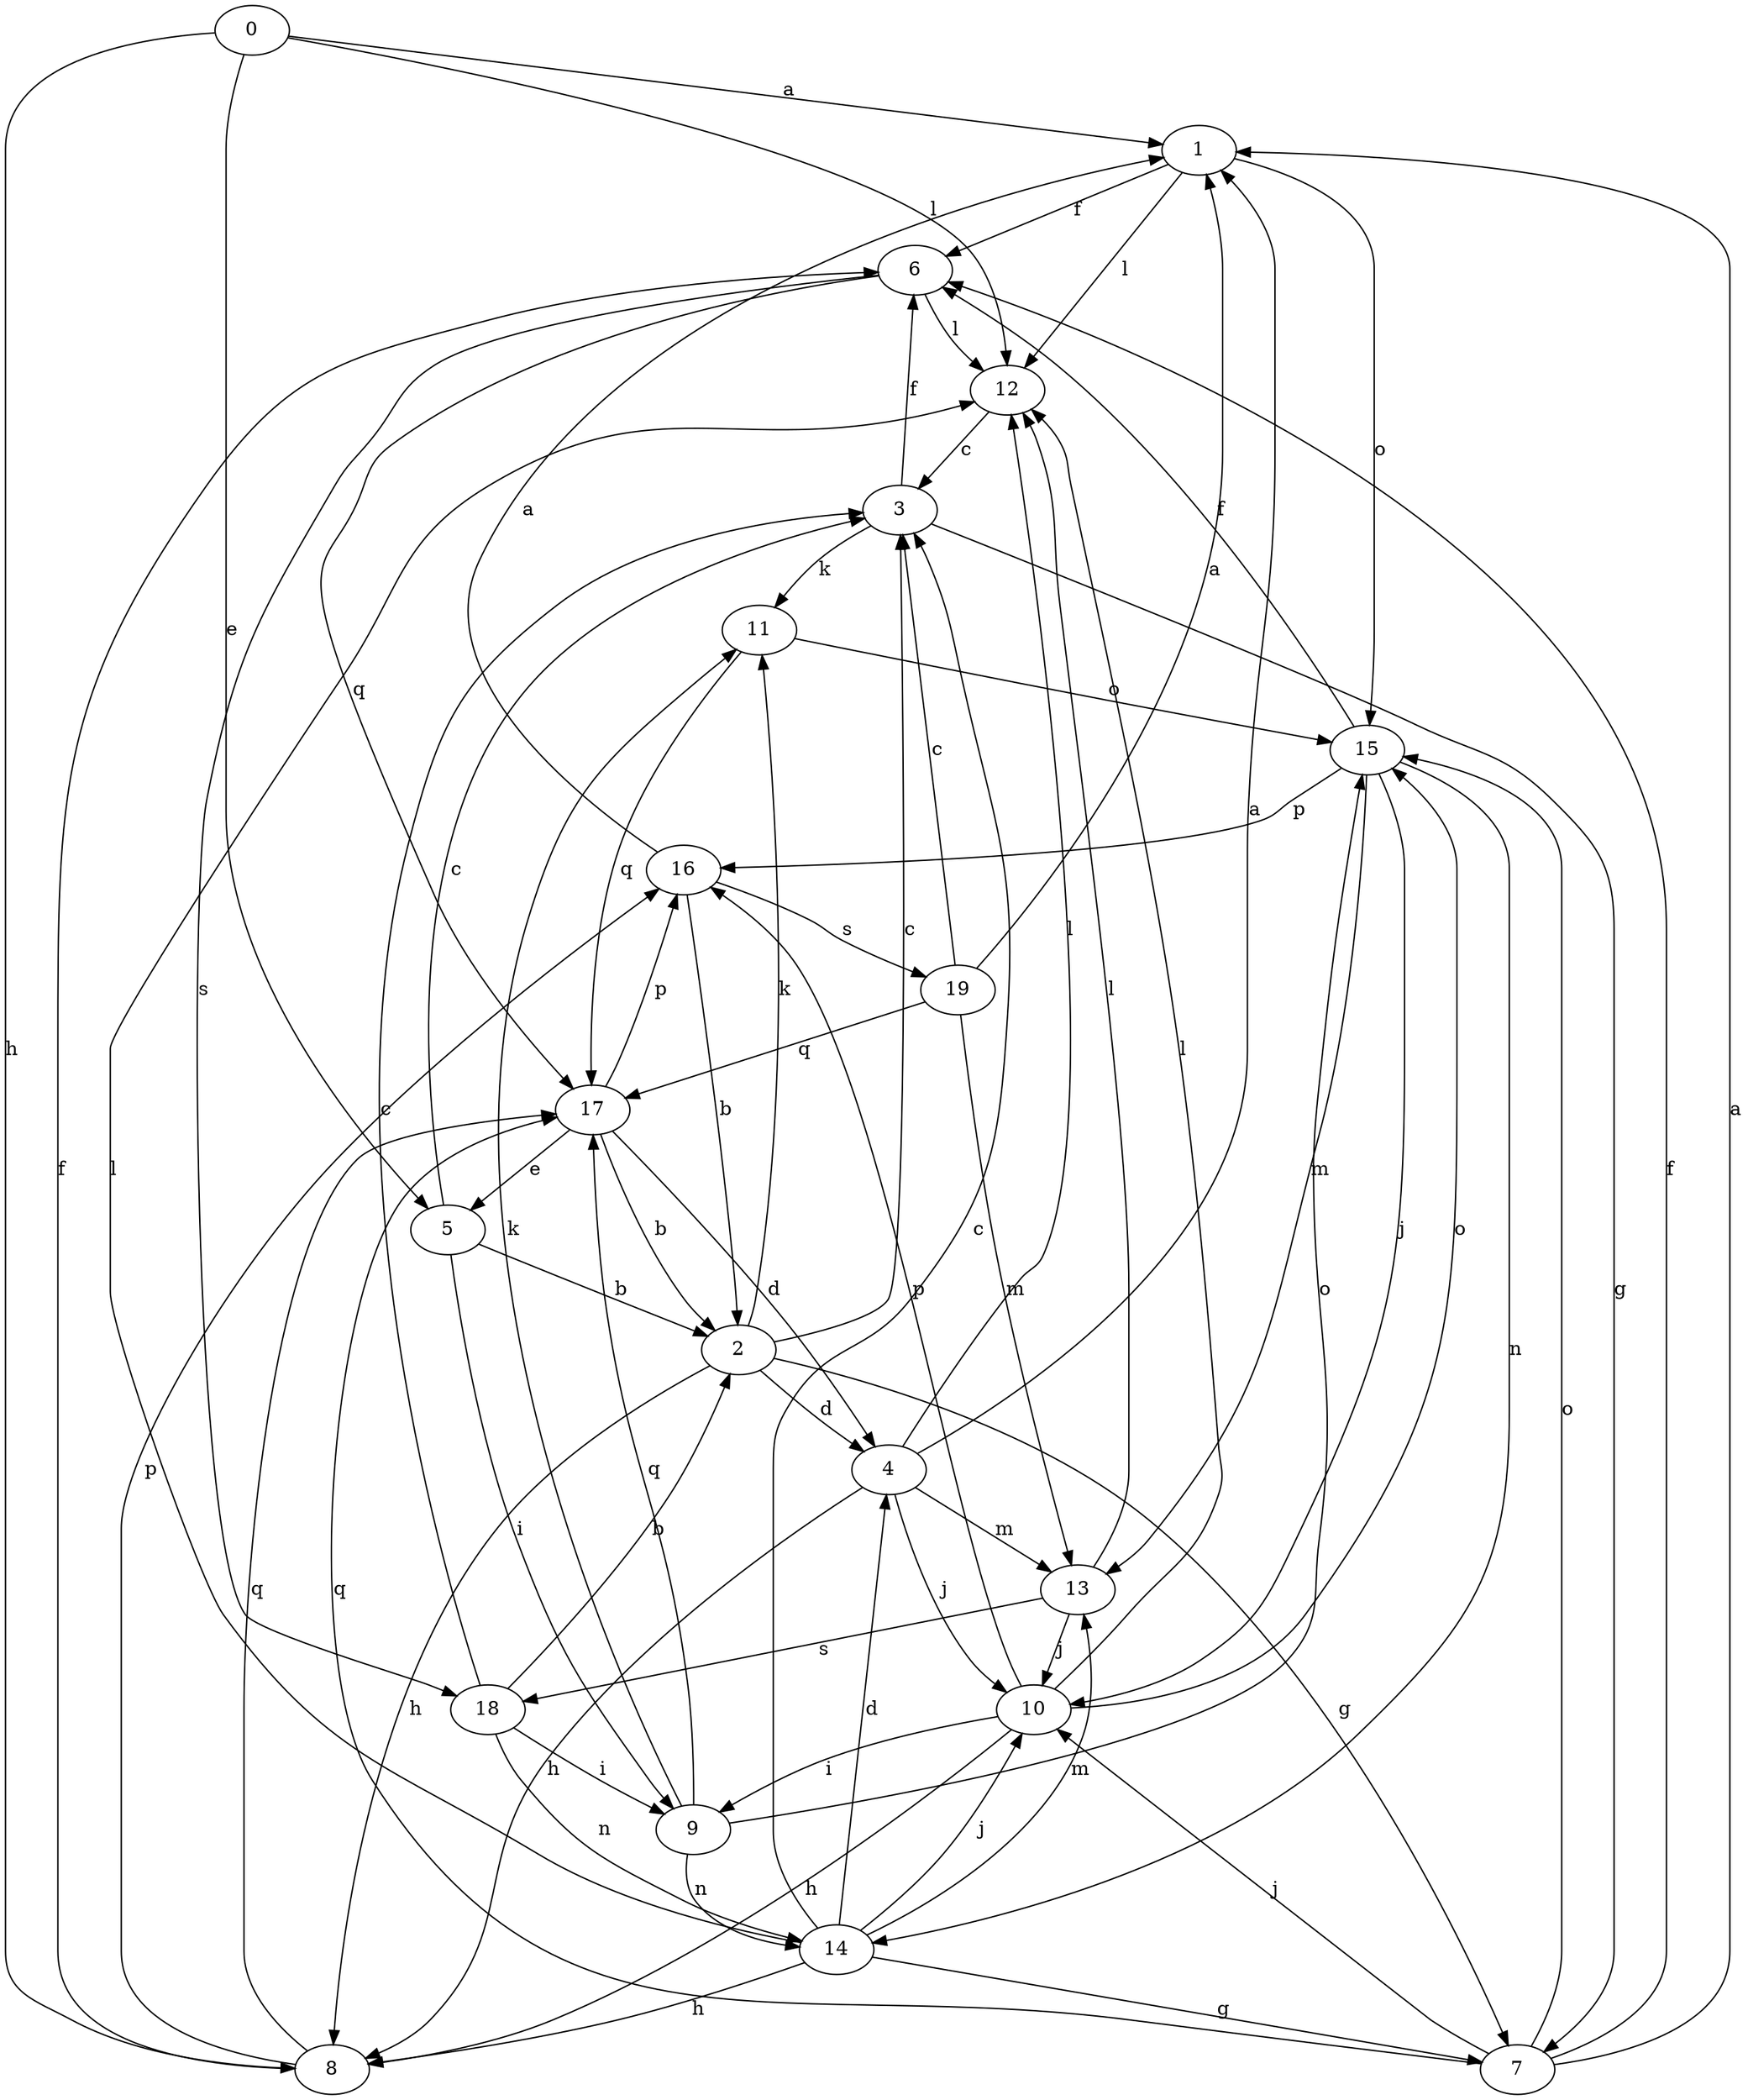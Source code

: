 strict digraph  {
1;
2;
3;
4;
5;
6;
0;
7;
8;
9;
10;
11;
12;
13;
14;
15;
16;
17;
18;
19;
1 -> 6  [label=f];
1 -> 12  [label=l];
1 -> 15  [label=o];
2 -> 3  [label=c];
2 -> 4  [label=d];
2 -> 7  [label=g];
2 -> 8  [label=h];
2 -> 11  [label=k];
3 -> 6  [label=f];
3 -> 7  [label=g];
3 -> 11  [label=k];
4 -> 1  [label=a];
4 -> 8  [label=h];
4 -> 10  [label=j];
4 -> 12  [label=l];
4 -> 13  [label=m];
5 -> 2  [label=b];
5 -> 3  [label=c];
5 -> 9  [label=i];
6 -> 12  [label=l];
6 -> 17  [label=q];
6 -> 18  [label=s];
0 -> 1  [label=a];
0 -> 5  [label=e];
0 -> 8  [label=h];
0 -> 12  [label=l];
7 -> 1  [label=a];
7 -> 6  [label=f];
7 -> 10  [label=j];
7 -> 15  [label=o];
7 -> 17  [label=q];
8 -> 6  [label=f];
8 -> 16  [label=p];
8 -> 17  [label=q];
9 -> 11  [label=k];
9 -> 14  [label=n];
9 -> 15  [label=o];
9 -> 17  [label=q];
10 -> 8  [label=h];
10 -> 9  [label=i];
10 -> 12  [label=l];
10 -> 15  [label=o];
10 -> 16  [label=p];
11 -> 15  [label=o];
11 -> 17  [label=q];
12 -> 3  [label=c];
13 -> 10  [label=j];
13 -> 12  [label=l];
13 -> 18  [label=s];
14 -> 3  [label=c];
14 -> 4  [label=d];
14 -> 7  [label=g];
14 -> 8  [label=h];
14 -> 10  [label=j];
14 -> 12  [label=l];
14 -> 13  [label=m];
15 -> 6  [label=f];
15 -> 10  [label=j];
15 -> 13  [label=m];
15 -> 14  [label=n];
15 -> 16  [label=p];
16 -> 1  [label=a];
16 -> 2  [label=b];
16 -> 19  [label=s];
17 -> 2  [label=b];
17 -> 4  [label=d];
17 -> 5  [label=e];
17 -> 16  [label=p];
18 -> 2  [label=b];
18 -> 3  [label=c];
18 -> 9  [label=i];
18 -> 14  [label=n];
19 -> 1  [label=a];
19 -> 3  [label=c];
19 -> 13  [label=m];
19 -> 17  [label=q];
}
